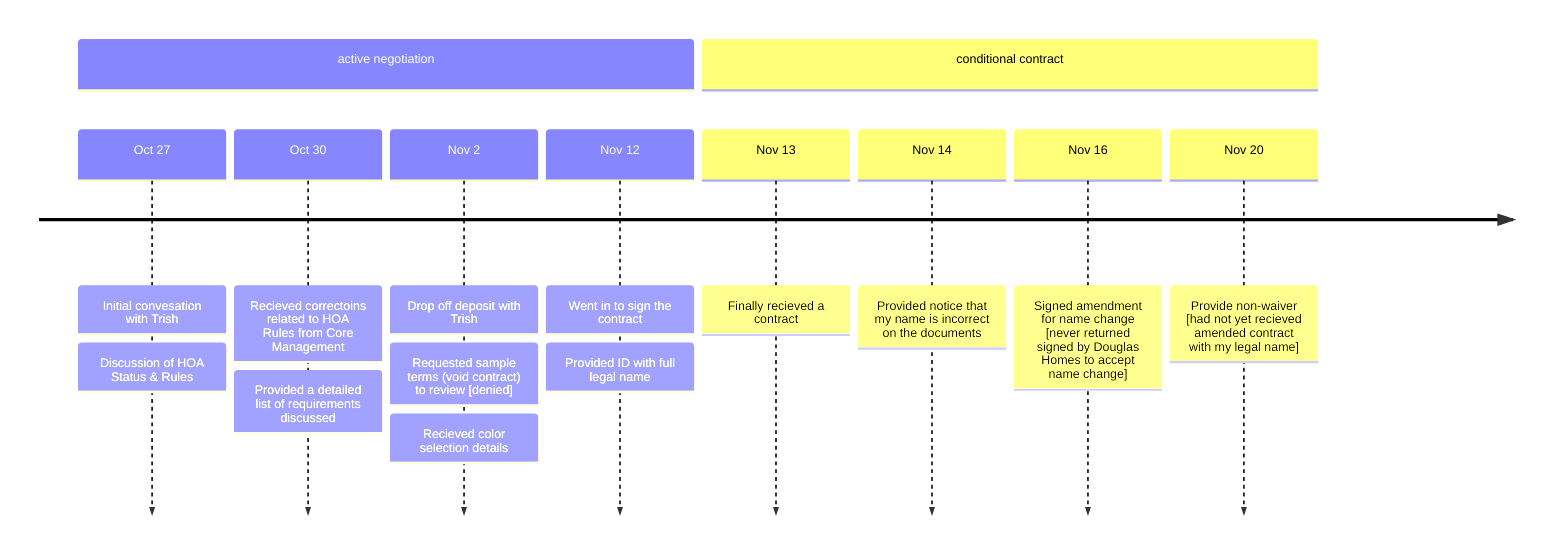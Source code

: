 timeline
    section active negotiation
        Oct 27  : Initial convesation with Trish
                : Discussion of HOA Status & Rules
        Oct 30  : Recieved correctoins related to HOA Rules from Core Management
                : Provided a detailed list of requirements discussed
        Nov 2   : Drop off deposit with Trish
                : Requested sample terms (void contract) to review [denied]
                : Recieved color selection details
        Nov 12  : Went in to sign the contract
                : Provided ID with full legal name
    section conditional contract
        Nov 13  : Finally recieved a contract
        Nov 14  : Provided notice that my name is incorrect on the documents
        Nov 16  : Signed amendment for name change [never returned signed by Douglas Homes to accept name change]
        Nov 20  : Provide non-waiver [had not yet recieved amended contract with my legal name]